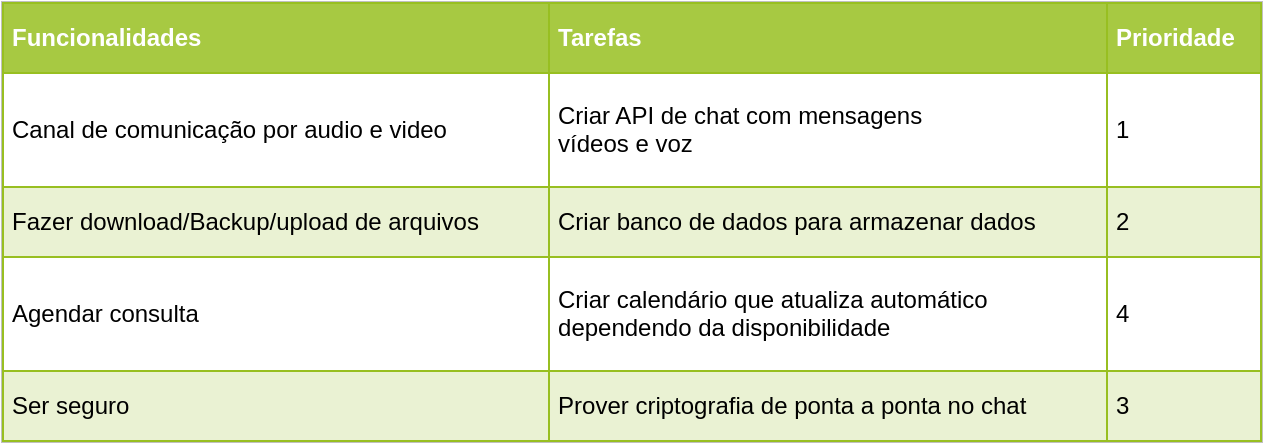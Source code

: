 <mxfile version="20.2.5" type="github">
  <diagram id="gNvmNGdjVKlm_sD_OP1n" name="Página-1">
    <mxGraphModel dx="778" dy="400" grid="1" gridSize="10" guides="1" tooltips="1" connect="1" arrows="1" fold="1" page="1" pageScale="1" pageWidth="827" pageHeight="1169" math="0" shadow="0">
      <root>
        <mxCell id="0" />
        <mxCell id="1" parent="0" />
        <mxCell id="n7CNm9Ev_IZ4V9QRhBMa-34" value="&lt;table border=&quot;1&quot; width=&quot;100%&quot; height=&quot;100%&quot; cellpadding=&quot;4&quot; style=&quot;width:100%;height:100%;border-collapse:collapse;&quot;&gt;&lt;tbody&gt;&lt;tr style=&quot;background-color:#A7C942;color:#ffffff;border:1px solid #98bf21;&quot;&gt;&lt;th align=&quot;left&quot;&gt;Funcionalidades&lt;/th&gt;&lt;th align=&quot;left&quot;&gt;Tarefas&lt;/th&gt;&lt;th align=&quot;left&quot;&gt;Prioridade&lt;/th&gt;&lt;/tr&gt;&lt;tr style=&quot;border:1px solid #98bf21;&quot;&gt;&lt;td&gt;Canal de comunicação por audio e video&lt;/td&gt;&lt;td&gt;Criar API de chat com mensagens&lt;br&gt;vídeos e voz&lt;/td&gt;&lt;td&gt;1&lt;/td&gt;&lt;/tr&gt;&lt;tr style=&quot;background-color:#EAF2D3;border:1px solid #98bf21;&quot;&gt;&lt;td&gt;Fazer download/Backup/upload de arquivos&lt;/td&gt;&lt;td&gt;Criar banco de dados para armazenar dados&lt;/td&gt;&lt;td&gt;2&lt;/td&gt;&lt;/tr&gt;&lt;tr style=&quot;border:1px solid #98bf21;&quot;&gt;&lt;td&gt;Agendar consulta&lt;/td&gt;&lt;td&gt;Criar calendário que atualiza automático&lt;br&gt;dependendo da disponibilidade&lt;/td&gt;&lt;td&gt;4&lt;/td&gt;&lt;/tr&gt;&lt;tr style=&quot;background-color:#EAF2D3;border:1px solid #98bf21;&quot;&gt;&lt;td&gt;Ser seguro&lt;/td&gt;&lt;td&gt;Prover criptografia de ponta a ponta no chat&lt;/td&gt;&lt;td&gt;3&lt;/td&gt;&lt;/tr&gt;&lt;/tbody&gt;&lt;/table&gt;" style="text;html=1;strokeColor=#c0c0c0;fillColor=#ffffff;overflow=fill;rounded=0;" vertex="1" parent="1">
          <mxGeometry x="60" y="90" width="630" height="220" as="geometry" />
        </mxCell>
      </root>
    </mxGraphModel>
  </diagram>
</mxfile>
